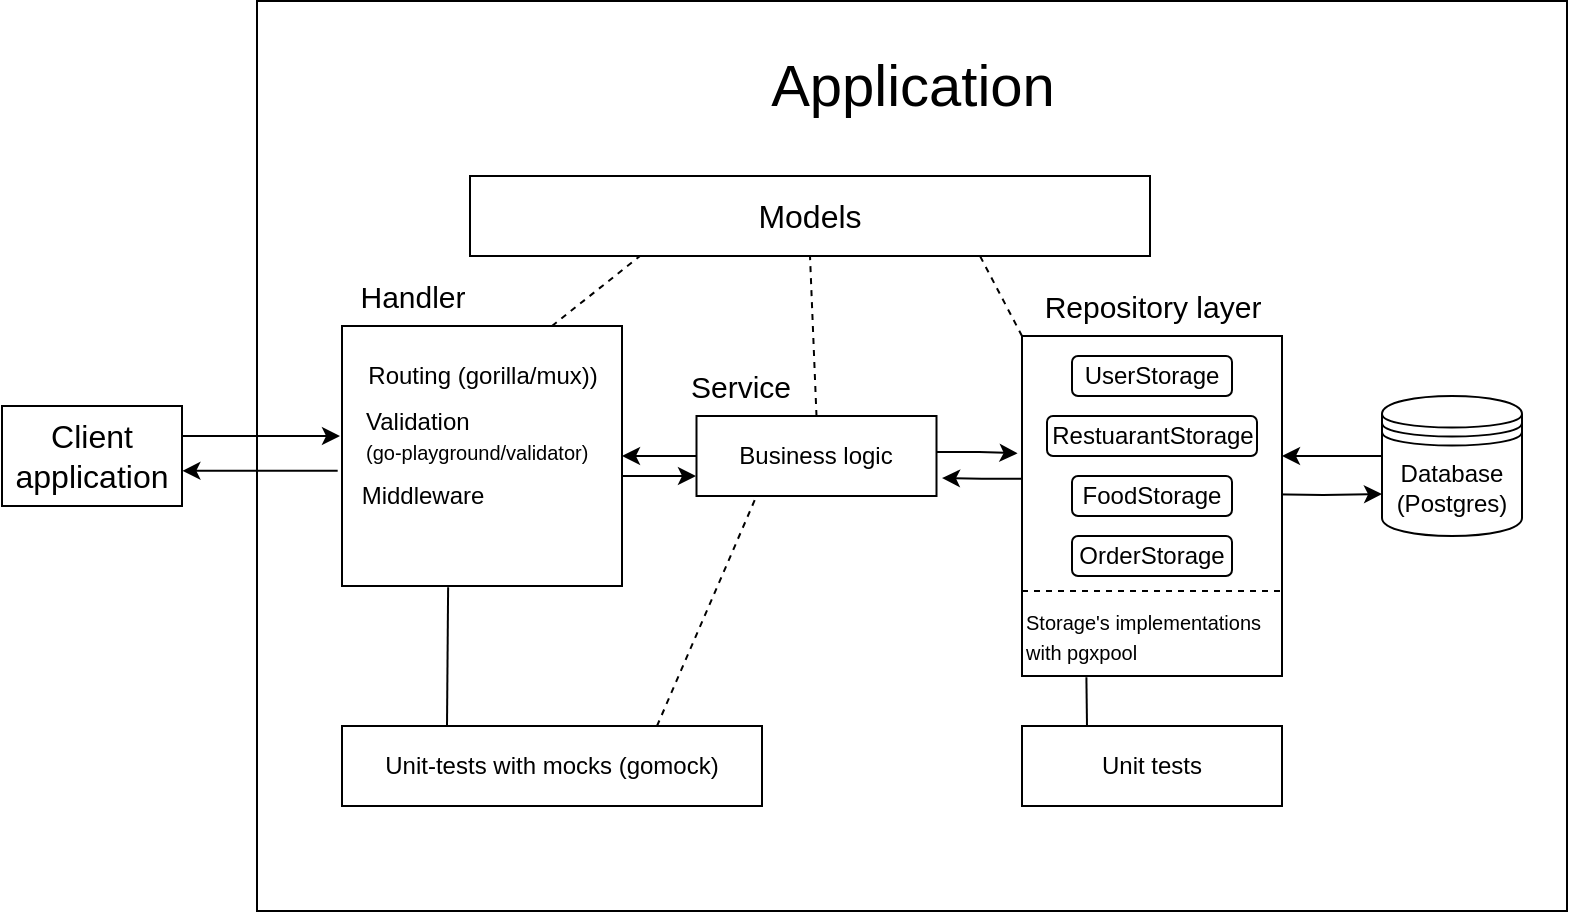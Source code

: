 <mxfile version="22.1.11" type="github">
  <diagram name="Page-1" id="Z_ftW7CP56A0AkDcjN5Y">
    <mxGraphModel dx="1147" dy="629" grid="1" gridSize="10" guides="1" tooltips="1" connect="1" arrows="1" fold="1" page="1" pageScale="1" pageWidth="827" pageHeight="1169" math="0" shadow="0">
      <root>
        <mxCell id="0" />
        <mxCell id="1" parent="0" />
        <mxCell id="gdc9U8eCjbfGYrA0CWf5-1" value="Database&lt;br&gt;(Postgres)" style="shape=datastore;whiteSpace=wrap;html=1;" vertex="1" parent="1">
          <mxGeometry x="700" y="380" width="70" height="70" as="geometry" />
        </mxCell>
        <mxCell id="gdc9U8eCjbfGYrA0CWf5-19" style="edgeStyle=orthogonalEdgeStyle;rounded=0;orthogonalLoop=1;jettySize=auto;html=1;entryX=0;entryY=0.7;entryDx=0;entryDy=0;" edge="1" parent="1" target="gdc9U8eCjbfGYrA0CWf5-1">
          <mxGeometry relative="1" as="geometry">
            <mxPoint x="640" y="429" as="sourcePoint" />
          </mxGeometry>
        </mxCell>
        <mxCell id="gdc9U8eCjbfGYrA0CWf5-29" style="edgeStyle=orthogonalEdgeStyle;rounded=0;orthogonalLoop=1;jettySize=auto;html=1;exitX=0.002;exitY=0.42;exitDx=0;exitDy=0;exitPerimeter=0;" edge="1" parent="1" source="gdc9U8eCjbfGYrA0CWf5-5">
          <mxGeometry relative="1" as="geometry">
            <mxPoint x="480" y="421" as="targetPoint" />
          </mxGeometry>
        </mxCell>
        <mxCell id="gdc9U8eCjbfGYrA0CWf5-5" value="" style="rounded=0;whiteSpace=wrap;html=1;" vertex="1" parent="1">
          <mxGeometry x="520" y="350" width="130" height="170" as="geometry" />
        </mxCell>
        <mxCell id="gdc9U8eCjbfGYrA0CWf5-6" value="UserStorage" style="rounded=1;whiteSpace=wrap;html=1;" vertex="1" parent="1">
          <mxGeometry x="545" y="360" width="80" height="20" as="geometry" />
        </mxCell>
        <mxCell id="gdc9U8eCjbfGYrA0CWf5-12" style="edgeStyle=orthogonalEdgeStyle;rounded=0;orthogonalLoop=1;jettySize=auto;html=1;exitX=0;exitY=0.3;exitDx=0;exitDy=0;" edge="1" parent="1" source="gdc9U8eCjbfGYrA0CWf5-1">
          <mxGeometry relative="1" as="geometry">
            <mxPoint x="650" y="410" as="targetPoint" />
            <Array as="points">
              <mxPoint x="690" y="410" />
              <mxPoint x="640" y="410" />
            </Array>
          </mxGeometry>
        </mxCell>
        <mxCell id="gdc9U8eCjbfGYrA0CWf5-13" value="RestuarantStorage" style="rounded=1;whiteSpace=wrap;html=1;" vertex="1" parent="1">
          <mxGeometry x="532.5" y="390" width="105" height="20" as="geometry" />
        </mxCell>
        <mxCell id="gdc9U8eCjbfGYrA0CWf5-14" value="FoodStorage" style="rounded=1;whiteSpace=wrap;html=1;" vertex="1" parent="1">
          <mxGeometry x="545" y="420" width="80" height="20" as="geometry" />
        </mxCell>
        <mxCell id="gdc9U8eCjbfGYrA0CWf5-15" value="OrderStorage" style="rounded=1;whiteSpace=wrap;html=1;" vertex="1" parent="1">
          <mxGeometry x="545" y="450" width="80" height="20" as="geometry" />
        </mxCell>
        <mxCell id="gdc9U8eCjbfGYrA0CWf5-27" style="edgeStyle=orthogonalEdgeStyle;rounded=0;orthogonalLoop=1;jettySize=auto;html=1;exitX=0.985;exitY=0.451;exitDx=0;exitDy=0;entryX=-0.017;entryY=0.345;entryDx=0;entryDy=0;exitPerimeter=0;entryPerimeter=0;" edge="1" parent="1" source="gdc9U8eCjbfGYrA0CWf5-21" target="gdc9U8eCjbfGYrA0CWf5-5">
          <mxGeometry relative="1" as="geometry" />
        </mxCell>
        <mxCell id="gdc9U8eCjbfGYrA0CWf5-69" style="edgeStyle=orthogonalEdgeStyle;rounded=0;orthogonalLoop=1;jettySize=auto;html=1;exitX=0;exitY=0.5;exitDx=0;exitDy=0;entryX=1;entryY=0.5;entryDx=0;entryDy=0;" edge="1" parent="1" source="gdc9U8eCjbfGYrA0CWf5-21" target="gdc9U8eCjbfGYrA0CWf5-38">
          <mxGeometry relative="1" as="geometry" />
        </mxCell>
        <mxCell id="gdc9U8eCjbfGYrA0CWf5-21" value="Business logic" style="rounded=0;whiteSpace=wrap;html=1;" vertex="1" parent="1">
          <mxGeometry x="357.25" y="390" width="120" height="40" as="geometry" />
        </mxCell>
        <mxCell id="gdc9U8eCjbfGYrA0CWf5-26" value="&lt;span style=&quot;font-size: 15px;&quot;&gt;Service&lt;br&gt;&lt;/span&gt;" style="text;html=1;align=center;verticalAlign=middle;resizable=0;points=[];autosize=1;strokeColor=none;fillColor=none;" vertex="1" parent="1">
          <mxGeometry x="344" y="360" width="70" height="30" as="geometry" />
        </mxCell>
        <mxCell id="gdc9U8eCjbfGYrA0CWf5-32" value="&lt;font style=&quot;font-size: 10px;&quot;&gt;Storage&#39;s implementations&lt;br&gt;with pgxpool&lt;/font&gt;" style="text;html=1;align=left;verticalAlign=middle;resizable=0;points=[];autosize=1;strokeColor=none;fillColor=none;" vertex="1" parent="1">
          <mxGeometry x="520" y="480" width="140" height="40" as="geometry" />
        </mxCell>
        <mxCell id="gdc9U8eCjbfGYrA0CWf5-37" value="" style="endArrow=none;dashed=1;html=1;rounded=0;entryX=1;entryY=0.75;entryDx=0;entryDy=0;exitX=0;exitY=0.75;exitDx=0;exitDy=0;" edge="1" parent="1" source="gdc9U8eCjbfGYrA0CWf5-5" target="gdc9U8eCjbfGYrA0CWf5-5">
          <mxGeometry width="50" height="50" relative="1" as="geometry">
            <mxPoint x="560" y="540" as="sourcePoint" />
            <mxPoint x="610" y="490" as="targetPoint" />
          </mxGeometry>
        </mxCell>
        <mxCell id="gdc9U8eCjbfGYrA0CWf5-66" style="edgeStyle=orthogonalEdgeStyle;rounded=0;orthogonalLoop=1;jettySize=auto;html=1;" edge="1" parent="1" source="gdc9U8eCjbfGYrA0CWf5-38">
          <mxGeometry relative="1" as="geometry">
            <mxPoint x="357" y="420" as="targetPoint" />
            <Array as="points">
              <mxPoint x="357" y="420" />
            </Array>
          </mxGeometry>
        </mxCell>
        <mxCell id="gdc9U8eCjbfGYrA0CWf5-77" style="edgeStyle=orthogonalEdgeStyle;rounded=0;orthogonalLoop=1;jettySize=auto;html=1;exitX=-0.027;exitY=0.08;exitDx=0;exitDy=0;entryX=1.002;entryY=0.648;entryDx=0;entryDy=0;exitPerimeter=0;entryPerimeter=0;" edge="1" parent="1" source="gdc9U8eCjbfGYrA0CWf5-44" target="gdc9U8eCjbfGYrA0CWf5-72">
          <mxGeometry relative="1" as="geometry" />
        </mxCell>
        <mxCell id="gdc9U8eCjbfGYrA0CWf5-38" value="" style="rounded=0;whiteSpace=wrap;html=1;" vertex="1" parent="1">
          <mxGeometry x="180" y="345" width="140" height="130" as="geometry" />
        </mxCell>
        <mxCell id="gdc9U8eCjbfGYrA0CWf5-40" value="&lt;span style=&quot;font-size: 15px;&quot;&gt;Handler&lt;br&gt;&lt;/span&gt;" style="text;html=1;align=center;verticalAlign=middle;resizable=0;points=[];autosize=1;strokeColor=none;fillColor=none;" vertex="1" parent="1">
          <mxGeometry x="175" y="315" width="80" height="30" as="geometry" />
        </mxCell>
        <mxCell id="gdc9U8eCjbfGYrA0CWf5-42" value="Routing (gorilla/mux))" style="text;html=1;align=center;verticalAlign=middle;resizable=0;points=[];autosize=1;strokeColor=none;fillColor=none;" vertex="1" parent="1">
          <mxGeometry x="180" y="355" width="140" height="30" as="geometry" />
        </mxCell>
        <mxCell id="gdc9U8eCjbfGYrA0CWf5-43" value="Validation&lt;br&gt;&lt;font style=&quot;font-size: 10px;&quot;&gt;(go-playground/validator)&lt;/font&gt;" style="text;html=1;align=left;verticalAlign=middle;resizable=0;points=[];autosize=1;strokeColor=none;fillColor=none;" vertex="1" parent="1">
          <mxGeometry x="190" y="380" width="130" height="40" as="geometry" />
        </mxCell>
        <mxCell id="gdc9U8eCjbfGYrA0CWf5-44" value="Middleware" style="text;html=1;align=center;verticalAlign=middle;resizable=0;points=[];autosize=1;strokeColor=none;fillColor=none;" vertex="1" parent="1">
          <mxGeometry x="180" y="415" width="80" height="30" as="geometry" />
        </mxCell>
        <mxCell id="gdc9U8eCjbfGYrA0CWf5-46" value="" style="endArrow=none;dashed=1;html=1;rounded=0;exitX=0.75;exitY=0;exitDx=0;exitDy=0;entryX=0.25;entryY=1;entryDx=0;entryDy=0;" edge="1" parent="1" source="gdc9U8eCjbfGYrA0CWf5-38" target="gdc9U8eCjbfGYrA0CWf5-47">
          <mxGeometry width="50" height="50" relative="1" as="geometry">
            <mxPoint x="270" y="340" as="sourcePoint" />
            <mxPoint x="330" y="330" as="targetPoint" />
          </mxGeometry>
        </mxCell>
        <mxCell id="gdc9U8eCjbfGYrA0CWf5-47" value="&lt;font style=&quot;font-size: 16px;&quot;&gt;Models&lt;/font&gt;" style="rounded=0;whiteSpace=wrap;html=1;" vertex="1" parent="1">
          <mxGeometry x="244" y="270" width="340" height="40" as="geometry" />
        </mxCell>
        <mxCell id="gdc9U8eCjbfGYrA0CWf5-48" value="" style="endArrow=none;dashed=1;html=1;rounded=0;entryX=0.5;entryY=1;entryDx=0;entryDy=0;exitX=0.5;exitY=0;exitDx=0;exitDy=0;" edge="1" parent="1" source="gdc9U8eCjbfGYrA0CWf5-21" target="gdc9U8eCjbfGYrA0CWf5-47">
          <mxGeometry width="50" height="50" relative="1" as="geometry">
            <mxPoint x="420" y="385" as="sourcePoint" />
            <mxPoint x="490.711" y="335" as="targetPoint" />
          </mxGeometry>
        </mxCell>
        <mxCell id="gdc9U8eCjbfGYrA0CWf5-49" value="" style="endArrow=none;dashed=1;html=1;rounded=0;entryX=0.75;entryY=1;entryDx=0;entryDy=0;exitX=0;exitY=0;exitDx=0;exitDy=0;" edge="1" parent="1" source="gdc9U8eCjbfGYrA0CWf5-5" target="gdc9U8eCjbfGYrA0CWf5-47">
          <mxGeometry width="50" height="50" relative="1" as="geometry">
            <mxPoint x="470" y="370" as="sourcePoint" />
            <mxPoint x="520" y="320" as="targetPoint" />
            <Array as="points" />
          </mxGeometry>
        </mxCell>
        <mxCell id="gdc9U8eCjbfGYrA0CWf5-50" value="" style="endArrow=none;dashed=1;html=1;rounded=0;entryX=0.75;entryY=1;entryDx=0;entryDy=0;exitX=0.25;exitY=0;exitDx=0;exitDy=0;" edge="1" parent="1" source="gdc9U8eCjbfGYrA0CWf5-5" target="gdc9U8eCjbfGYrA0CWf5-16">
          <mxGeometry width="50" height="50" relative="1" as="geometry">
            <mxPoint x="553" y="350" as="sourcePoint" />
            <mxPoint x="499" y="310" as="targetPoint" />
          </mxGeometry>
        </mxCell>
        <mxCell id="gdc9U8eCjbfGYrA0CWf5-16" value="&lt;font style=&quot;font-size: 15px;&quot;&gt;Repository layer&lt;/font&gt;" style="text;html=1;align=center;verticalAlign=middle;resizable=0;points=[];autosize=1;strokeColor=none;fillColor=none;" vertex="1" parent="1">
          <mxGeometry x="520" y="320" width="130" height="30" as="geometry" />
        </mxCell>
        <mxCell id="gdc9U8eCjbfGYrA0CWf5-54" value="Unit-tests with mocks (gomock)" style="rounded=0;whiteSpace=wrap;html=1;" vertex="1" parent="1">
          <mxGeometry x="180" y="545" width="210" height="40" as="geometry" />
        </mxCell>
        <mxCell id="gdc9U8eCjbfGYrA0CWf5-55" value="" style="endArrow=none;html=1;rounded=0;exitX=0.25;exitY=0;exitDx=0;exitDy=0;entryX=0.379;entryY=1.005;entryDx=0;entryDy=0;entryPerimeter=0;" edge="1" parent="1" source="gdc9U8eCjbfGYrA0CWf5-54" target="gdc9U8eCjbfGYrA0CWf5-38">
          <mxGeometry width="50" height="50" relative="1" as="geometry">
            <mxPoint x="244" y="520" as="sourcePoint" />
            <mxPoint x="239" y="480" as="targetPoint" />
          </mxGeometry>
        </mxCell>
        <mxCell id="gdc9U8eCjbfGYrA0CWf5-56" value="" style="endArrow=none;dashed=1;html=1;rounded=0;exitX=0.75;exitY=0;exitDx=0;exitDy=0;entryX=0.25;entryY=1;entryDx=0;entryDy=0;" edge="1" parent="1" source="gdc9U8eCjbfGYrA0CWf5-54" target="gdc9U8eCjbfGYrA0CWf5-21">
          <mxGeometry width="50" height="50" relative="1" as="geometry">
            <mxPoint x="320" y="525" as="sourcePoint" />
            <mxPoint x="370" y="475" as="targetPoint" />
          </mxGeometry>
        </mxCell>
        <mxCell id="gdc9U8eCjbfGYrA0CWf5-57" value="Unit tests" style="rounded=0;whiteSpace=wrap;html=1;" vertex="1" parent="1">
          <mxGeometry x="520" y="545" width="130" height="40" as="geometry" />
        </mxCell>
        <mxCell id="gdc9U8eCjbfGYrA0CWf5-60" value="" style="endArrow=none;html=1;rounded=0;exitX=0.25;exitY=0;exitDx=0;exitDy=0;entryX=0.23;entryY=1.015;entryDx=0;entryDy=0;entryPerimeter=0;" edge="1" parent="1" source="gdc9U8eCjbfGYrA0CWf5-57" target="gdc9U8eCjbfGYrA0CWf5-32">
          <mxGeometry width="50" height="50" relative="1" as="geometry">
            <mxPoint x="370" y="450" as="sourcePoint" />
            <mxPoint x="420" y="400" as="targetPoint" />
          </mxGeometry>
        </mxCell>
        <mxCell id="gdc9U8eCjbfGYrA0CWf5-62" value="&lt;font style=&quot;font-size: 29px;&quot;&gt;Application&lt;/font&gt;" style="text;html=1;align=center;verticalAlign=middle;resizable=0;points=[];autosize=1;strokeColor=none;fillColor=none;" vertex="1" parent="1">
          <mxGeometry x="380" y="200" width="170" height="50" as="geometry" />
        </mxCell>
        <mxCell id="gdc9U8eCjbfGYrA0CWf5-72" value="&lt;font style=&quot;font-size: 16px;&quot;&gt;Client&lt;br&gt;application&lt;/font&gt;" style="rounded=0;whiteSpace=wrap;html=1;" vertex="1" parent="1">
          <mxGeometry x="10" y="385" width="90" height="50" as="geometry" />
        </mxCell>
        <mxCell id="gdc9U8eCjbfGYrA0CWf5-73" style="edgeStyle=orthogonalEdgeStyle;rounded=0;orthogonalLoop=1;jettySize=auto;html=1;exitX=1;exitY=0.5;exitDx=0;exitDy=0;" edge="1" parent="1" source="gdc9U8eCjbfGYrA0CWf5-72">
          <mxGeometry relative="1" as="geometry">
            <mxPoint x="179" y="400" as="targetPoint" />
            <Array as="points">
              <mxPoint x="100" y="400" />
              <mxPoint x="179" y="400" />
            </Array>
          </mxGeometry>
        </mxCell>
        <mxCell id="gdc9U8eCjbfGYrA0CWf5-78" value="" style="rounded=0;whiteSpace=wrap;html=1;fillColor=none;" vertex="1" parent="1">
          <mxGeometry x="137.5" y="182.5" width="655" height="455" as="geometry" />
        </mxCell>
      </root>
    </mxGraphModel>
  </diagram>
</mxfile>
